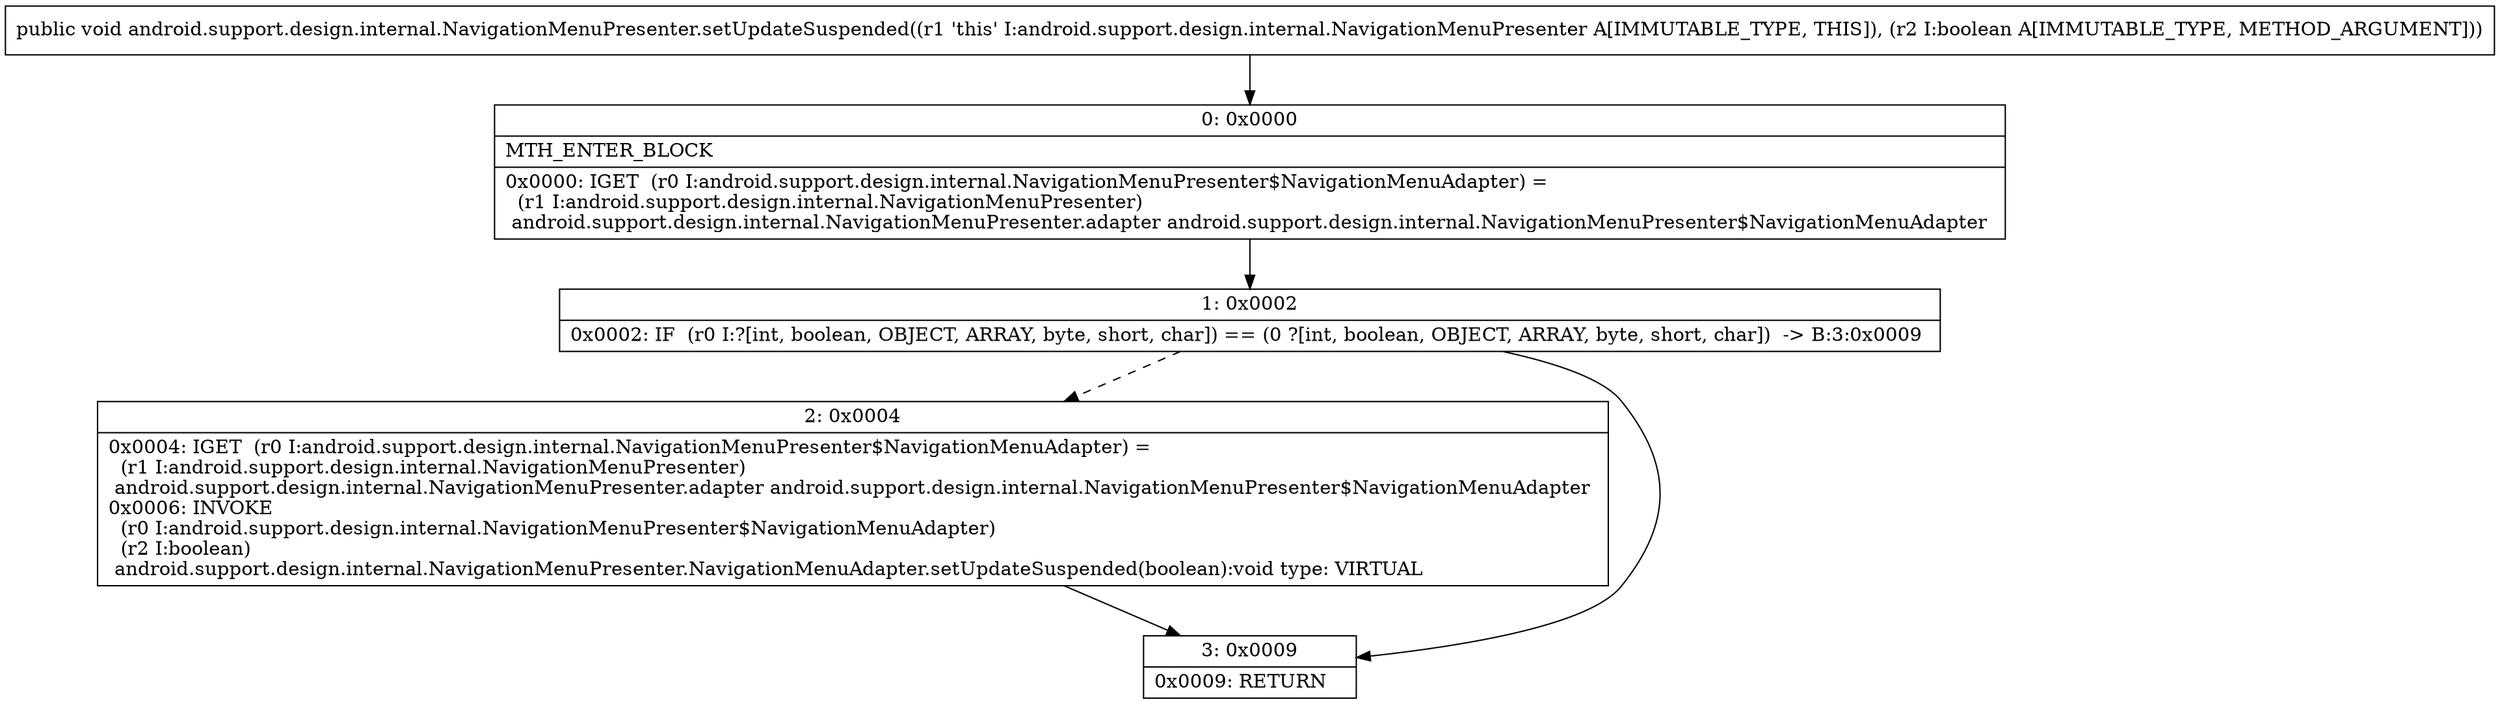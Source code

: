 digraph "CFG forandroid.support.design.internal.NavigationMenuPresenter.setUpdateSuspended(Z)V" {
Node_0 [shape=record,label="{0\:\ 0x0000|MTH_ENTER_BLOCK\l|0x0000: IGET  (r0 I:android.support.design.internal.NavigationMenuPresenter$NavigationMenuAdapter) = \l  (r1 I:android.support.design.internal.NavigationMenuPresenter)\l android.support.design.internal.NavigationMenuPresenter.adapter android.support.design.internal.NavigationMenuPresenter$NavigationMenuAdapter \l}"];
Node_1 [shape=record,label="{1\:\ 0x0002|0x0002: IF  (r0 I:?[int, boolean, OBJECT, ARRAY, byte, short, char]) == (0 ?[int, boolean, OBJECT, ARRAY, byte, short, char])  \-\> B:3:0x0009 \l}"];
Node_2 [shape=record,label="{2\:\ 0x0004|0x0004: IGET  (r0 I:android.support.design.internal.NavigationMenuPresenter$NavigationMenuAdapter) = \l  (r1 I:android.support.design.internal.NavigationMenuPresenter)\l android.support.design.internal.NavigationMenuPresenter.adapter android.support.design.internal.NavigationMenuPresenter$NavigationMenuAdapter \l0x0006: INVOKE  \l  (r0 I:android.support.design.internal.NavigationMenuPresenter$NavigationMenuAdapter)\l  (r2 I:boolean)\l android.support.design.internal.NavigationMenuPresenter.NavigationMenuAdapter.setUpdateSuspended(boolean):void type: VIRTUAL \l}"];
Node_3 [shape=record,label="{3\:\ 0x0009|0x0009: RETURN   \l}"];
MethodNode[shape=record,label="{public void android.support.design.internal.NavigationMenuPresenter.setUpdateSuspended((r1 'this' I:android.support.design.internal.NavigationMenuPresenter A[IMMUTABLE_TYPE, THIS]), (r2 I:boolean A[IMMUTABLE_TYPE, METHOD_ARGUMENT])) }"];
MethodNode -> Node_0;
Node_0 -> Node_1;
Node_1 -> Node_2[style=dashed];
Node_1 -> Node_3;
Node_2 -> Node_3;
}

